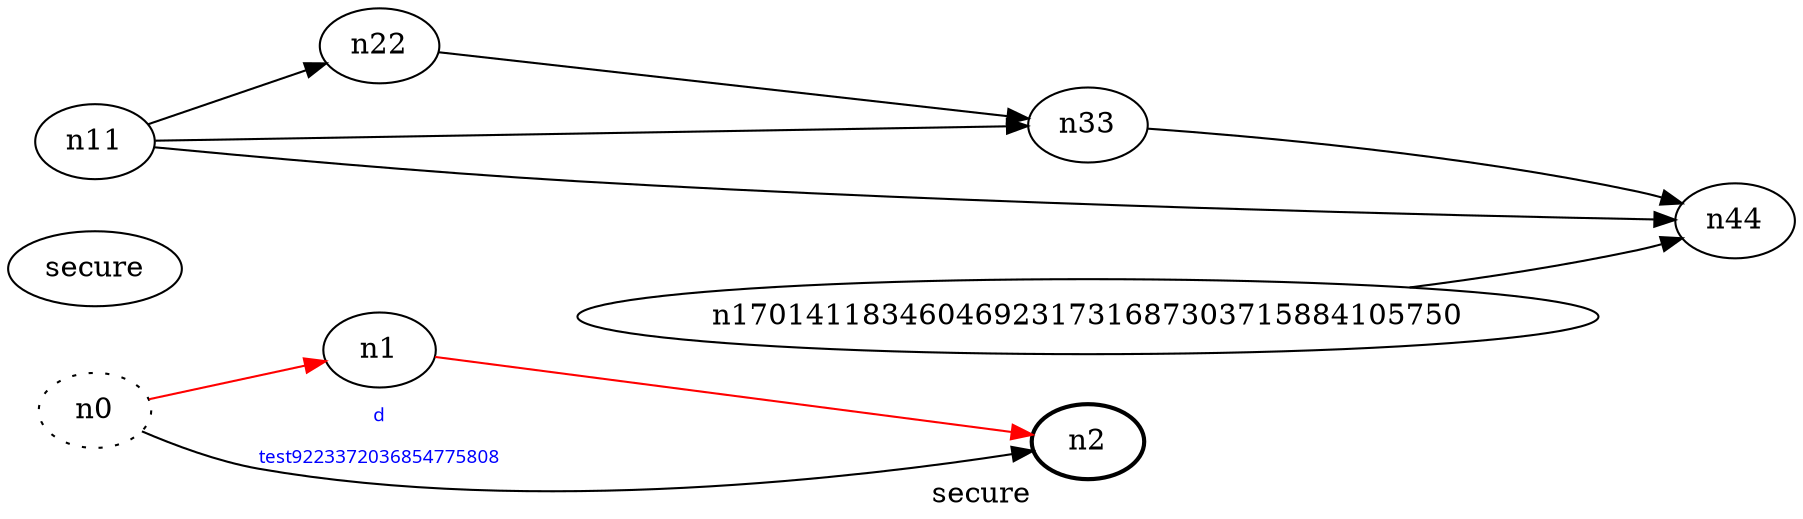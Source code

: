 digraph test9223372036854775808 {
	rankdir=LR;
	fontcolor=blue; /* c0; c2; c-1 -- c1 */
	n0 [style=dotted, fillcolor="#123456"]; // c2; c3; c2 -- c3
	n1 "secure";
	n2 [style=bold, xlabel="secure"];
	n0 -> n1 -> n2[height=0, width=1, color=red, style=filled];
	n0 -> n2 [fontname="comic sans", label="d\n\l\G", fontcolor=blue, fontsize=9];
	n11 -> n22;
	n11 -> n33;
	n11 -> n44;
	n22 -> n33;
	n170141183460469231731687303715884105750 -> n44;
	n33 -> n44;
}
